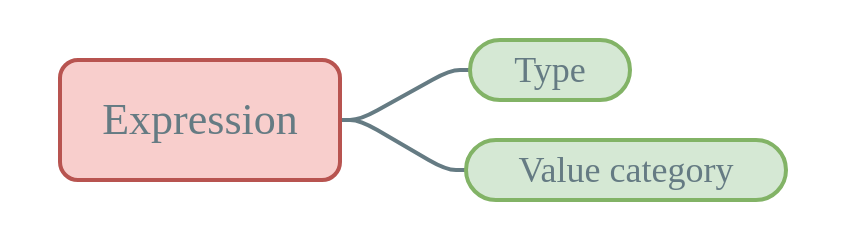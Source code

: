 <mxfile version="13.0.3" type="device"><diagram id="DsYhUr4cd_G1YVojlsjP" name="Page-1"><mxGraphModel dx="455" dy="302" grid="1" gridSize="10" guides="1" tooltips="1" connect="1" arrows="1" fold="1" page="1" pageScale="1" pageWidth="450" pageHeight="200" math="0" shadow="0" extFonts="Ubuntu^https://fonts.googleapis.com/css?family=Ubuntu|Inconsolata^https://fonts.googleapis.com/css?family=Inconsolata"><root><mxCell id="0"/><mxCell id="1" parent="0"/><mxCell id="Z-6kKs4gupcFAVcNjKYW-3" value="" style="edgeStyle=entityRelationEdgeStyle;startArrow=none;endArrow=none;segment=10;exitX=1;exitY=0.5;exitDx=0;exitDy=0;strokeWidth=2;endSize=6;shadow=0;comic=0;strokeColor=#657B83;" parent="1" source="H2McNl3e6xam80wGr-yn-1" target="Z-6kKs4gupcFAVcNjKYW-2" edge="1"><mxGeometry relative="1" as="geometry"><mxPoint x="180" y="80" as="sourcePoint"/></mxGeometry></mxCell><mxCell id="Z-6kKs4gupcFAVcNjKYW-6" value="" style="edgeStyle=entityRelationEdgeStyle;startArrow=none;endArrow=none;segment=10;exitX=1;exitY=0.5;exitDx=0;exitDy=0;strokeWidth=2;endSize=6;shadow=0;comic=0;entryX=0;entryY=0.5;entryDx=0;entryDy=0;elbow=vertical;strokeColor=#657B83;" parent="1" source="H2McNl3e6xam80wGr-yn-1" target="Z-6kKs4gupcFAVcNjKYW-5" edge="1"><mxGeometry relative="1" as="geometry"><mxPoint x="180" y="80" as="sourcePoint"/><mxPoint x="340" y="45" as="targetPoint"/></mxGeometry></mxCell><mxCell id="HBd-9MkDcsSSOQdR0fB_-4" value="" style="rounded=0;whiteSpace=wrap;html=1;fillColor=none;strokeColor=none;" parent="1" vertex="1"><mxGeometry x="10" y="20" width="430" height="120" as="geometry"/></mxCell><mxCell id="H2McNl3e6xam80wGr-yn-1" value="&lt;span style=&quot;font-family: &amp;#34;ubuntu&amp;#34;&quot;&gt;&lt;font color=&quot;#657b83&quot; size=&quot;1&quot;&gt;&lt;span style=&quot;font-size: 22px&quot;&gt;Expression&lt;/span&gt;&lt;/font&gt;&lt;/span&gt;" style="rounded=1;whiteSpace=wrap;html=1;fillColor=#f8cecc;strokeColor=#b85450;strokeWidth=2;" parent="1" vertex="1"><mxGeometry x="40" y="50" width="140" height="60" as="geometry"/></mxCell><mxCell id="Z-6kKs4gupcFAVcNjKYW-2" value="&lt;font style=&quot;font-size: 18px&quot; face=&quot;Ubuntu&quot; color=&quot;#657b83&quot;&gt;Type&lt;/font&gt;" style="whiteSpace=wrap;html=1;rounded=1;arcSize=50;align=center;verticalAlign=middle;strokeWidth=2;autosize=1;spacing=4;treeFolding=1;treeMoving=1;newEdgeStyle={&quot;edgeStyle&quot;:&quot;entityRelationEdgeStyle&quot;,&quot;startArrow&quot;:&quot;none&quot;,&quot;endArrow&quot;:&quot;none&quot;,&quot;segment&quot;:10,&quot;curved&quot;:1};fillColor=#d5e8d4;strokeColor=#82b366;" parent="1" vertex="1"><mxGeometry x="245" y="40" width="80" height="30" as="geometry"/></mxCell><mxCell id="Z-6kKs4gupcFAVcNjKYW-5" value="&lt;font style=&quot;font-size: 18px&quot; face=&quot;Ubuntu&quot; color=&quot;#657b83&quot;&gt;Value category&lt;/font&gt;" style="whiteSpace=wrap;html=1;rounded=1;arcSize=50;align=center;verticalAlign=middle;strokeWidth=2;autosize=1;spacing=4;treeFolding=1;treeMoving=1;newEdgeStyle={&quot;edgeStyle&quot;:&quot;entityRelationEdgeStyle&quot;,&quot;startArrow&quot;:&quot;none&quot;,&quot;endArrow&quot;:&quot;none&quot;,&quot;segment&quot;:10,&quot;curved&quot;:1};fillColor=#d5e8d4;strokeColor=#82b366;fontFamily=Ubuntu;FType=g;" parent="1" vertex="1"><mxGeometry x="243" y="90" width="160" height="30" as="geometry"/></mxCell></root></mxGraphModel></diagram></mxfile>